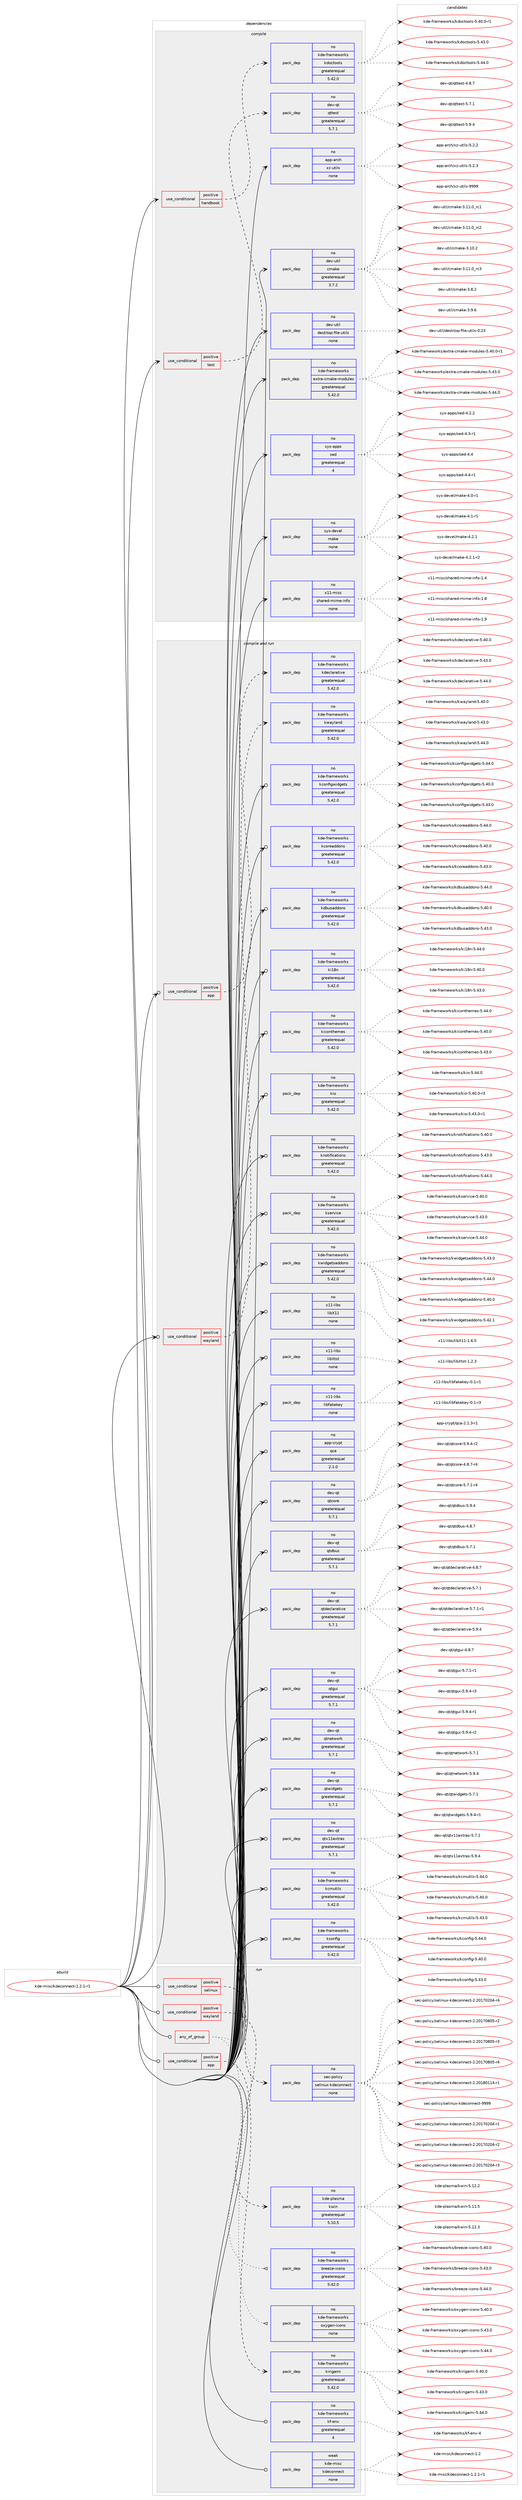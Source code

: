 digraph prolog {

# *************
# Graph options
# *************

newrank=true;
concentrate=true;
compound=true;
graph [rankdir=LR,fontname=Helvetica,fontsize=10,ranksep=1.5];#, ranksep=2.5, nodesep=0.2];
edge  [arrowhead=vee];
node  [fontname=Helvetica,fontsize=10];

# **********
# The ebuild
# **********

subgraph cluster_leftcol {
color=gray;
rank=same;
label=<<i>ebuild</i>>;
id [label="kde-misc/kdeconnect-1.2.1-r1", color=red, width=4, href="../kde-misc/kdeconnect-1.2.1-r1.svg"];
}

# ****************
# The dependencies
# ****************

subgraph cluster_midcol {
color=gray;
label=<<i>dependencies</i>>;
subgraph cluster_compile {
fillcolor="#eeeeee";
style=filled;
label=<<i>compile</i>>;
subgraph cond266 {
dependency615 [label=<<TABLE BORDER="0" CELLBORDER="1" CELLSPACING="0" CELLPADDING="4"><TR><TD ROWSPAN="3" CELLPADDING="10">use_conditional</TD></TR><TR><TD>positive</TD></TR><TR><TD>handbook</TD></TR></TABLE>>, shape=none, color=red];
subgraph pack346 {
dependency616 [label=<<TABLE BORDER="0" CELLBORDER="1" CELLSPACING="0" CELLPADDING="4" WIDTH="220"><TR><TD ROWSPAN="6" CELLPADDING="30">pack_dep</TD></TR><TR><TD WIDTH="110">no</TD></TR><TR><TD>kde-frameworks</TD></TR><TR><TD>kdoctools</TD></TR><TR><TD>greaterequal</TD></TR><TR><TD>5.42.0</TD></TR></TABLE>>, shape=none, color=blue];
}
dependency615:e -> dependency616:w [weight=20,style="dashed",arrowhead="vee"];
}
id:e -> dependency615:w [weight=20,style="solid",arrowhead="vee"];
subgraph cond267 {
dependency617 [label=<<TABLE BORDER="0" CELLBORDER="1" CELLSPACING="0" CELLPADDING="4"><TR><TD ROWSPAN="3" CELLPADDING="10">use_conditional</TD></TR><TR><TD>positive</TD></TR><TR><TD>test</TD></TR></TABLE>>, shape=none, color=red];
subgraph pack347 {
dependency618 [label=<<TABLE BORDER="0" CELLBORDER="1" CELLSPACING="0" CELLPADDING="4" WIDTH="220"><TR><TD ROWSPAN="6" CELLPADDING="30">pack_dep</TD></TR><TR><TD WIDTH="110">no</TD></TR><TR><TD>dev-qt</TD></TR><TR><TD>qttest</TD></TR><TR><TD>greaterequal</TD></TR><TR><TD>5.7.1</TD></TR></TABLE>>, shape=none, color=blue];
}
dependency617:e -> dependency618:w [weight=20,style="dashed",arrowhead="vee"];
}
id:e -> dependency617:w [weight=20,style="solid",arrowhead="vee"];
subgraph pack348 {
dependency619 [label=<<TABLE BORDER="0" CELLBORDER="1" CELLSPACING="0" CELLPADDING="4" WIDTH="220"><TR><TD ROWSPAN="6" CELLPADDING="30">pack_dep</TD></TR><TR><TD WIDTH="110">no</TD></TR><TR><TD>app-arch</TD></TR><TR><TD>xz-utils</TD></TR><TR><TD>none</TD></TR><TR><TD></TD></TR></TABLE>>, shape=none, color=blue];
}
id:e -> dependency619:w [weight=20,style="solid",arrowhead="vee"];
subgraph pack349 {
dependency620 [label=<<TABLE BORDER="0" CELLBORDER="1" CELLSPACING="0" CELLPADDING="4" WIDTH="220"><TR><TD ROWSPAN="6" CELLPADDING="30">pack_dep</TD></TR><TR><TD WIDTH="110">no</TD></TR><TR><TD>dev-util</TD></TR><TR><TD>cmake</TD></TR><TR><TD>greaterequal</TD></TR><TR><TD>3.7.2</TD></TR></TABLE>>, shape=none, color=blue];
}
id:e -> dependency620:w [weight=20,style="solid",arrowhead="vee"];
subgraph pack350 {
dependency621 [label=<<TABLE BORDER="0" CELLBORDER="1" CELLSPACING="0" CELLPADDING="4" WIDTH="220"><TR><TD ROWSPAN="6" CELLPADDING="30">pack_dep</TD></TR><TR><TD WIDTH="110">no</TD></TR><TR><TD>dev-util</TD></TR><TR><TD>desktop-file-utils</TD></TR><TR><TD>none</TD></TR><TR><TD></TD></TR></TABLE>>, shape=none, color=blue];
}
id:e -> dependency621:w [weight=20,style="solid",arrowhead="vee"];
subgraph pack351 {
dependency622 [label=<<TABLE BORDER="0" CELLBORDER="1" CELLSPACING="0" CELLPADDING="4" WIDTH="220"><TR><TD ROWSPAN="6" CELLPADDING="30">pack_dep</TD></TR><TR><TD WIDTH="110">no</TD></TR><TR><TD>kde-frameworks</TD></TR><TR><TD>extra-cmake-modules</TD></TR><TR><TD>greaterequal</TD></TR><TR><TD>5.42.0</TD></TR></TABLE>>, shape=none, color=blue];
}
id:e -> dependency622:w [weight=20,style="solid",arrowhead="vee"];
subgraph pack352 {
dependency623 [label=<<TABLE BORDER="0" CELLBORDER="1" CELLSPACING="0" CELLPADDING="4" WIDTH="220"><TR><TD ROWSPAN="6" CELLPADDING="30">pack_dep</TD></TR><TR><TD WIDTH="110">no</TD></TR><TR><TD>sys-apps</TD></TR><TR><TD>sed</TD></TR><TR><TD>greaterequal</TD></TR><TR><TD>4</TD></TR></TABLE>>, shape=none, color=blue];
}
id:e -> dependency623:w [weight=20,style="solid",arrowhead="vee"];
subgraph pack353 {
dependency624 [label=<<TABLE BORDER="0" CELLBORDER="1" CELLSPACING="0" CELLPADDING="4" WIDTH="220"><TR><TD ROWSPAN="6" CELLPADDING="30">pack_dep</TD></TR><TR><TD WIDTH="110">no</TD></TR><TR><TD>sys-devel</TD></TR><TR><TD>make</TD></TR><TR><TD>none</TD></TR><TR><TD></TD></TR></TABLE>>, shape=none, color=blue];
}
id:e -> dependency624:w [weight=20,style="solid",arrowhead="vee"];
subgraph pack354 {
dependency625 [label=<<TABLE BORDER="0" CELLBORDER="1" CELLSPACING="0" CELLPADDING="4" WIDTH="220"><TR><TD ROWSPAN="6" CELLPADDING="30">pack_dep</TD></TR><TR><TD WIDTH="110">no</TD></TR><TR><TD>x11-misc</TD></TR><TR><TD>shared-mime-info</TD></TR><TR><TD>none</TD></TR><TR><TD></TD></TR></TABLE>>, shape=none, color=blue];
}
id:e -> dependency625:w [weight=20,style="solid",arrowhead="vee"];
}
subgraph cluster_compileandrun {
fillcolor="#eeeeee";
style=filled;
label=<<i>compile and run</i>>;
subgraph cond268 {
dependency626 [label=<<TABLE BORDER="0" CELLBORDER="1" CELLSPACING="0" CELLPADDING="4"><TR><TD ROWSPAN="3" CELLPADDING="10">use_conditional</TD></TR><TR><TD>positive</TD></TR><TR><TD>app</TD></TR></TABLE>>, shape=none, color=red];
subgraph pack355 {
dependency627 [label=<<TABLE BORDER="0" CELLBORDER="1" CELLSPACING="0" CELLPADDING="4" WIDTH="220"><TR><TD ROWSPAN="6" CELLPADDING="30">pack_dep</TD></TR><TR><TD WIDTH="110">no</TD></TR><TR><TD>kde-frameworks</TD></TR><TR><TD>kdeclarative</TD></TR><TR><TD>greaterequal</TD></TR><TR><TD>5.42.0</TD></TR></TABLE>>, shape=none, color=blue];
}
dependency626:e -> dependency627:w [weight=20,style="dashed",arrowhead="vee"];
}
id:e -> dependency626:w [weight=20,style="solid",arrowhead="odotvee"];
subgraph cond269 {
dependency628 [label=<<TABLE BORDER="0" CELLBORDER="1" CELLSPACING="0" CELLPADDING="4"><TR><TD ROWSPAN="3" CELLPADDING="10">use_conditional</TD></TR><TR><TD>positive</TD></TR><TR><TD>wayland</TD></TR></TABLE>>, shape=none, color=red];
subgraph pack356 {
dependency629 [label=<<TABLE BORDER="0" CELLBORDER="1" CELLSPACING="0" CELLPADDING="4" WIDTH="220"><TR><TD ROWSPAN="6" CELLPADDING="30">pack_dep</TD></TR><TR><TD WIDTH="110">no</TD></TR><TR><TD>kde-frameworks</TD></TR><TR><TD>kwayland</TD></TR><TR><TD>greaterequal</TD></TR><TR><TD>5.42.0</TD></TR></TABLE>>, shape=none, color=blue];
}
dependency628:e -> dependency629:w [weight=20,style="dashed",arrowhead="vee"];
}
id:e -> dependency628:w [weight=20,style="solid",arrowhead="odotvee"];
subgraph pack357 {
dependency630 [label=<<TABLE BORDER="0" CELLBORDER="1" CELLSPACING="0" CELLPADDING="4" WIDTH="220"><TR><TD ROWSPAN="6" CELLPADDING="30">pack_dep</TD></TR><TR><TD WIDTH="110">no</TD></TR><TR><TD>app-crypt</TD></TR><TR><TD>qca</TD></TR><TR><TD>greaterequal</TD></TR><TR><TD>2.1.0</TD></TR></TABLE>>, shape=none, color=blue];
}
id:e -> dependency630:w [weight=20,style="solid",arrowhead="odotvee"];
subgraph pack358 {
dependency631 [label=<<TABLE BORDER="0" CELLBORDER="1" CELLSPACING="0" CELLPADDING="4" WIDTH="220"><TR><TD ROWSPAN="6" CELLPADDING="30">pack_dep</TD></TR><TR><TD WIDTH="110">no</TD></TR><TR><TD>dev-qt</TD></TR><TR><TD>qtcore</TD></TR><TR><TD>greaterequal</TD></TR><TR><TD>5.7.1</TD></TR></TABLE>>, shape=none, color=blue];
}
id:e -> dependency631:w [weight=20,style="solid",arrowhead="odotvee"];
subgraph pack359 {
dependency632 [label=<<TABLE BORDER="0" CELLBORDER="1" CELLSPACING="0" CELLPADDING="4" WIDTH="220"><TR><TD ROWSPAN="6" CELLPADDING="30">pack_dep</TD></TR><TR><TD WIDTH="110">no</TD></TR><TR><TD>dev-qt</TD></TR><TR><TD>qtdbus</TD></TR><TR><TD>greaterequal</TD></TR><TR><TD>5.7.1</TD></TR></TABLE>>, shape=none, color=blue];
}
id:e -> dependency632:w [weight=20,style="solid",arrowhead="odotvee"];
subgraph pack360 {
dependency633 [label=<<TABLE BORDER="0" CELLBORDER="1" CELLSPACING="0" CELLPADDING="4" WIDTH="220"><TR><TD ROWSPAN="6" CELLPADDING="30">pack_dep</TD></TR><TR><TD WIDTH="110">no</TD></TR><TR><TD>dev-qt</TD></TR><TR><TD>qtdeclarative</TD></TR><TR><TD>greaterequal</TD></TR><TR><TD>5.7.1</TD></TR></TABLE>>, shape=none, color=blue];
}
id:e -> dependency633:w [weight=20,style="solid",arrowhead="odotvee"];
subgraph pack361 {
dependency634 [label=<<TABLE BORDER="0" CELLBORDER="1" CELLSPACING="0" CELLPADDING="4" WIDTH="220"><TR><TD ROWSPAN="6" CELLPADDING="30">pack_dep</TD></TR><TR><TD WIDTH="110">no</TD></TR><TR><TD>dev-qt</TD></TR><TR><TD>qtgui</TD></TR><TR><TD>greaterequal</TD></TR><TR><TD>5.7.1</TD></TR></TABLE>>, shape=none, color=blue];
}
id:e -> dependency634:w [weight=20,style="solid",arrowhead="odotvee"];
subgraph pack362 {
dependency635 [label=<<TABLE BORDER="0" CELLBORDER="1" CELLSPACING="0" CELLPADDING="4" WIDTH="220"><TR><TD ROWSPAN="6" CELLPADDING="30">pack_dep</TD></TR><TR><TD WIDTH="110">no</TD></TR><TR><TD>dev-qt</TD></TR><TR><TD>qtnetwork</TD></TR><TR><TD>greaterequal</TD></TR><TR><TD>5.7.1</TD></TR></TABLE>>, shape=none, color=blue];
}
id:e -> dependency635:w [weight=20,style="solid",arrowhead="odotvee"];
subgraph pack363 {
dependency636 [label=<<TABLE BORDER="0" CELLBORDER="1" CELLSPACING="0" CELLPADDING="4" WIDTH="220"><TR><TD ROWSPAN="6" CELLPADDING="30">pack_dep</TD></TR><TR><TD WIDTH="110">no</TD></TR><TR><TD>dev-qt</TD></TR><TR><TD>qtwidgets</TD></TR><TR><TD>greaterequal</TD></TR><TR><TD>5.7.1</TD></TR></TABLE>>, shape=none, color=blue];
}
id:e -> dependency636:w [weight=20,style="solid",arrowhead="odotvee"];
subgraph pack364 {
dependency637 [label=<<TABLE BORDER="0" CELLBORDER="1" CELLSPACING="0" CELLPADDING="4" WIDTH="220"><TR><TD ROWSPAN="6" CELLPADDING="30">pack_dep</TD></TR><TR><TD WIDTH="110">no</TD></TR><TR><TD>dev-qt</TD></TR><TR><TD>qtx11extras</TD></TR><TR><TD>greaterequal</TD></TR><TR><TD>5.7.1</TD></TR></TABLE>>, shape=none, color=blue];
}
id:e -> dependency637:w [weight=20,style="solid",arrowhead="odotvee"];
subgraph pack365 {
dependency638 [label=<<TABLE BORDER="0" CELLBORDER="1" CELLSPACING="0" CELLPADDING="4" WIDTH="220"><TR><TD ROWSPAN="6" CELLPADDING="30">pack_dep</TD></TR><TR><TD WIDTH="110">no</TD></TR><TR><TD>kde-frameworks</TD></TR><TR><TD>kcmutils</TD></TR><TR><TD>greaterequal</TD></TR><TR><TD>5.42.0</TD></TR></TABLE>>, shape=none, color=blue];
}
id:e -> dependency638:w [weight=20,style="solid",arrowhead="odotvee"];
subgraph pack366 {
dependency639 [label=<<TABLE BORDER="0" CELLBORDER="1" CELLSPACING="0" CELLPADDING="4" WIDTH="220"><TR><TD ROWSPAN="6" CELLPADDING="30">pack_dep</TD></TR><TR><TD WIDTH="110">no</TD></TR><TR><TD>kde-frameworks</TD></TR><TR><TD>kconfig</TD></TR><TR><TD>greaterequal</TD></TR><TR><TD>5.42.0</TD></TR></TABLE>>, shape=none, color=blue];
}
id:e -> dependency639:w [weight=20,style="solid",arrowhead="odotvee"];
subgraph pack367 {
dependency640 [label=<<TABLE BORDER="0" CELLBORDER="1" CELLSPACING="0" CELLPADDING="4" WIDTH="220"><TR><TD ROWSPAN="6" CELLPADDING="30">pack_dep</TD></TR><TR><TD WIDTH="110">no</TD></TR><TR><TD>kde-frameworks</TD></TR><TR><TD>kconfigwidgets</TD></TR><TR><TD>greaterequal</TD></TR><TR><TD>5.42.0</TD></TR></TABLE>>, shape=none, color=blue];
}
id:e -> dependency640:w [weight=20,style="solid",arrowhead="odotvee"];
subgraph pack368 {
dependency641 [label=<<TABLE BORDER="0" CELLBORDER="1" CELLSPACING="0" CELLPADDING="4" WIDTH="220"><TR><TD ROWSPAN="6" CELLPADDING="30">pack_dep</TD></TR><TR><TD WIDTH="110">no</TD></TR><TR><TD>kde-frameworks</TD></TR><TR><TD>kcoreaddons</TD></TR><TR><TD>greaterequal</TD></TR><TR><TD>5.42.0</TD></TR></TABLE>>, shape=none, color=blue];
}
id:e -> dependency641:w [weight=20,style="solid",arrowhead="odotvee"];
subgraph pack369 {
dependency642 [label=<<TABLE BORDER="0" CELLBORDER="1" CELLSPACING="0" CELLPADDING="4" WIDTH="220"><TR><TD ROWSPAN="6" CELLPADDING="30">pack_dep</TD></TR><TR><TD WIDTH="110">no</TD></TR><TR><TD>kde-frameworks</TD></TR><TR><TD>kdbusaddons</TD></TR><TR><TD>greaterequal</TD></TR><TR><TD>5.42.0</TD></TR></TABLE>>, shape=none, color=blue];
}
id:e -> dependency642:w [weight=20,style="solid",arrowhead="odotvee"];
subgraph pack370 {
dependency643 [label=<<TABLE BORDER="0" CELLBORDER="1" CELLSPACING="0" CELLPADDING="4" WIDTH="220"><TR><TD ROWSPAN="6" CELLPADDING="30">pack_dep</TD></TR><TR><TD WIDTH="110">no</TD></TR><TR><TD>kde-frameworks</TD></TR><TR><TD>ki18n</TD></TR><TR><TD>greaterequal</TD></TR><TR><TD>5.42.0</TD></TR></TABLE>>, shape=none, color=blue];
}
id:e -> dependency643:w [weight=20,style="solid",arrowhead="odotvee"];
subgraph pack371 {
dependency644 [label=<<TABLE BORDER="0" CELLBORDER="1" CELLSPACING="0" CELLPADDING="4" WIDTH="220"><TR><TD ROWSPAN="6" CELLPADDING="30">pack_dep</TD></TR><TR><TD WIDTH="110">no</TD></TR><TR><TD>kde-frameworks</TD></TR><TR><TD>kiconthemes</TD></TR><TR><TD>greaterequal</TD></TR><TR><TD>5.42.0</TD></TR></TABLE>>, shape=none, color=blue];
}
id:e -> dependency644:w [weight=20,style="solid",arrowhead="odotvee"];
subgraph pack372 {
dependency645 [label=<<TABLE BORDER="0" CELLBORDER="1" CELLSPACING="0" CELLPADDING="4" WIDTH="220"><TR><TD ROWSPAN="6" CELLPADDING="30">pack_dep</TD></TR><TR><TD WIDTH="110">no</TD></TR><TR><TD>kde-frameworks</TD></TR><TR><TD>kio</TD></TR><TR><TD>greaterequal</TD></TR><TR><TD>5.42.0</TD></TR></TABLE>>, shape=none, color=blue];
}
id:e -> dependency645:w [weight=20,style="solid",arrowhead="odotvee"];
subgraph pack373 {
dependency646 [label=<<TABLE BORDER="0" CELLBORDER="1" CELLSPACING="0" CELLPADDING="4" WIDTH="220"><TR><TD ROWSPAN="6" CELLPADDING="30">pack_dep</TD></TR><TR><TD WIDTH="110">no</TD></TR><TR><TD>kde-frameworks</TD></TR><TR><TD>knotifications</TD></TR><TR><TD>greaterequal</TD></TR><TR><TD>5.42.0</TD></TR></TABLE>>, shape=none, color=blue];
}
id:e -> dependency646:w [weight=20,style="solid",arrowhead="odotvee"];
subgraph pack374 {
dependency647 [label=<<TABLE BORDER="0" CELLBORDER="1" CELLSPACING="0" CELLPADDING="4" WIDTH="220"><TR><TD ROWSPAN="6" CELLPADDING="30">pack_dep</TD></TR><TR><TD WIDTH="110">no</TD></TR><TR><TD>kde-frameworks</TD></TR><TR><TD>kservice</TD></TR><TR><TD>greaterequal</TD></TR><TR><TD>5.42.0</TD></TR></TABLE>>, shape=none, color=blue];
}
id:e -> dependency647:w [weight=20,style="solid",arrowhead="odotvee"];
subgraph pack375 {
dependency648 [label=<<TABLE BORDER="0" CELLBORDER="1" CELLSPACING="0" CELLPADDING="4" WIDTH="220"><TR><TD ROWSPAN="6" CELLPADDING="30">pack_dep</TD></TR><TR><TD WIDTH="110">no</TD></TR><TR><TD>kde-frameworks</TD></TR><TR><TD>kwidgetsaddons</TD></TR><TR><TD>greaterequal</TD></TR><TR><TD>5.42.0</TD></TR></TABLE>>, shape=none, color=blue];
}
id:e -> dependency648:w [weight=20,style="solid",arrowhead="odotvee"];
subgraph pack376 {
dependency649 [label=<<TABLE BORDER="0" CELLBORDER="1" CELLSPACING="0" CELLPADDING="4" WIDTH="220"><TR><TD ROWSPAN="6" CELLPADDING="30">pack_dep</TD></TR><TR><TD WIDTH="110">no</TD></TR><TR><TD>x11-libs</TD></TR><TR><TD>libX11</TD></TR><TR><TD>none</TD></TR><TR><TD></TD></TR></TABLE>>, shape=none, color=blue];
}
id:e -> dependency649:w [weight=20,style="solid",arrowhead="odotvee"];
subgraph pack377 {
dependency650 [label=<<TABLE BORDER="0" CELLBORDER="1" CELLSPACING="0" CELLPADDING="4" WIDTH="220"><TR><TD ROWSPAN="6" CELLPADDING="30">pack_dep</TD></TR><TR><TD WIDTH="110">no</TD></TR><TR><TD>x11-libs</TD></TR><TR><TD>libXtst</TD></TR><TR><TD>none</TD></TR><TR><TD></TD></TR></TABLE>>, shape=none, color=blue];
}
id:e -> dependency650:w [weight=20,style="solid",arrowhead="odotvee"];
subgraph pack378 {
dependency651 [label=<<TABLE BORDER="0" CELLBORDER="1" CELLSPACING="0" CELLPADDING="4" WIDTH="220"><TR><TD ROWSPAN="6" CELLPADDING="30">pack_dep</TD></TR><TR><TD WIDTH="110">no</TD></TR><TR><TD>x11-libs</TD></TR><TR><TD>libfakekey</TD></TR><TR><TD>none</TD></TR><TR><TD></TD></TR></TABLE>>, shape=none, color=blue];
}
id:e -> dependency651:w [weight=20,style="solid",arrowhead="odotvee"];
}
subgraph cluster_run {
fillcolor="#eeeeee";
style=filled;
label=<<i>run</i>>;
subgraph any5 {
dependency652 [label=<<TABLE BORDER="0" CELLBORDER="1" CELLSPACING="0" CELLPADDING="4"><TR><TD CELLPADDING="10">any_of_group</TD></TR></TABLE>>, shape=none, color=red];subgraph pack379 {
dependency653 [label=<<TABLE BORDER="0" CELLBORDER="1" CELLSPACING="0" CELLPADDING="4" WIDTH="220"><TR><TD ROWSPAN="6" CELLPADDING="30">pack_dep</TD></TR><TR><TD WIDTH="110">no</TD></TR><TR><TD>kde-frameworks</TD></TR><TR><TD>breeze-icons</TD></TR><TR><TD>greaterequal</TD></TR><TR><TD>5.42.0</TD></TR></TABLE>>, shape=none, color=blue];
}
dependency652:e -> dependency653:w [weight=20,style="dotted",arrowhead="oinv"];
subgraph pack380 {
dependency654 [label=<<TABLE BORDER="0" CELLBORDER="1" CELLSPACING="0" CELLPADDING="4" WIDTH="220"><TR><TD ROWSPAN="6" CELLPADDING="30">pack_dep</TD></TR><TR><TD WIDTH="110">no</TD></TR><TR><TD>kde-frameworks</TD></TR><TR><TD>oxygen-icons</TD></TR><TR><TD>none</TD></TR><TR><TD></TD></TR></TABLE>>, shape=none, color=blue];
}
dependency652:e -> dependency654:w [weight=20,style="dotted",arrowhead="oinv"];
}
id:e -> dependency652:w [weight=20,style="solid",arrowhead="odot"];
subgraph cond270 {
dependency655 [label=<<TABLE BORDER="0" CELLBORDER="1" CELLSPACING="0" CELLPADDING="4"><TR><TD ROWSPAN="3" CELLPADDING="10">use_conditional</TD></TR><TR><TD>positive</TD></TR><TR><TD>app</TD></TR></TABLE>>, shape=none, color=red];
subgraph pack381 {
dependency656 [label=<<TABLE BORDER="0" CELLBORDER="1" CELLSPACING="0" CELLPADDING="4" WIDTH="220"><TR><TD ROWSPAN="6" CELLPADDING="30">pack_dep</TD></TR><TR><TD WIDTH="110">no</TD></TR><TR><TD>kde-frameworks</TD></TR><TR><TD>kirigami</TD></TR><TR><TD>greaterequal</TD></TR><TR><TD>5.42.0</TD></TR></TABLE>>, shape=none, color=blue];
}
dependency655:e -> dependency656:w [weight=20,style="dashed",arrowhead="vee"];
}
id:e -> dependency655:w [weight=20,style="solid",arrowhead="odot"];
subgraph cond271 {
dependency657 [label=<<TABLE BORDER="0" CELLBORDER="1" CELLSPACING="0" CELLPADDING="4"><TR><TD ROWSPAN="3" CELLPADDING="10">use_conditional</TD></TR><TR><TD>positive</TD></TR><TR><TD>selinux</TD></TR></TABLE>>, shape=none, color=red];
subgraph pack382 {
dependency658 [label=<<TABLE BORDER="0" CELLBORDER="1" CELLSPACING="0" CELLPADDING="4" WIDTH="220"><TR><TD ROWSPAN="6" CELLPADDING="30">pack_dep</TD></TR><TR><TD WIDTH="110">no</TD></TR><TR><TD>sec-policy</TD></TR><TR><TD>selinux-kdeconnect</TD></TR><TR><TD>none</TD></TR><TR><TD></TD></TR></TABLE>>, shape=none, color=blue];
}
dependency657:e -> dependency658:w [weight=20,style="dashed",arrowhead="vee"];
}
id:e -> dependency657:w [weight=20,style="solid",arrowhead="odot"];
subgraph cond272 {
dependency659 [label=<<TABLE BORDER="0" CELLBORDER="1" CELLSPACING="0" CELLPADDING="4"><TR><TD ROWSPAN="3" CELLPADDING="10">use_conditional</TD></TR><TR><TD>positive</TD></TR><TR><TD>wayland</TD></TR></TABLE>>, shape=none, color=red];
subgraph pack383 {
dependency660 [label=<<TABLE BORDER="0" CELLBORDER="1" CELLSPACING="0" CELLPADDING="4" WIDTH="220"><TR><TD ROWSPAN="6" CELLPADDING="30">pack_dep</TD></TR><TR><TD WIDTH="110">no</TD></TR><TR><TD>kde-plasma</TD></TR><TR><TD>kwin</TD></TR><TR><TD>greaterequal</TD></TR><TR><TD>5.10.5</TD></TR></TABLE>>, shape=none, color=blue];
}
dependency659:e -> dependency660:w [weight=20,style="dashed",arrowhead="vee"];
}
id:e -> dependency659:w [weight=20,style="solid",arrowhead="odot"];
subgraph pack384 {
dependency661 [label=<<TABLE BORDER="0" CELLBORDER="1" CELLSPACING="0" CELLPADDING="4" WIDTH="220"><TR><TD ROWSPAN="6" CELLPADDING="30">pack_dep</TD></TR><TR><TD WIDTH="110">no</TD></TR><TR><TD>kde-frameworks</TD></TR><TR><TD>kf-env</TD></TR><TR><TD>greaterequal</TD></TR><TR><TD>4</TD></TR></TABLE>>, shape=none, color=blue];
}
id:e -> dependency661:w [weight=20,style="solid",arrowhead="odot"];
subgraph pack385 {
dependency662 [label=<<TABLE BORDER="0" CELLBORDER="1" CELLSPACING="0" CELLPADDING="4" WIDTH="220"><TR><TD ROWSPAN="6" CELLPADDING="30">pack_dep</TD></TR><TR><TD WIDTH="110">weak</TD></TR><TR><TD>kde-misc</TD></TR><TR><TD>kdeconnect</TD></TR><TR><TD>none</TD></TR><TR><TD></TD></TR></TABLE>>, shape=none, color=blue];
}
id:e -> dependency662:w [weight=20,style="solid",arrowhead="odot"];
}
}

# **************
# The candidates
# **************

subgraph cluster_choices {
rank=same;
color=gray;
label=<<i>candidates</i>>;

subgraph choice346 {
color=black;
nodesep=1;
choice10710010145102114971091011191111141071154710710011199116111111108115455346524846484511449 [label="kde-frameworks/kdoctools-5.40.0-r1", color=red, width=4,href="../kde-frameworks/kdoctools-5.40.0-r1.svg"];
choice1071001014510211497109101119111114107115471071001119911611111110811545534652514648 [label="kde-frameworks/kdoctools-5.43.0", color=red, width=4,href="../kde-frameworks/kdoctools-5.43.0.svg"];
choice1071001014510211497109101119111114107115471071001119911611111110811545534652524648 [label="kde-frameworks/kdoctools-5.44.0", color=red, width=4,href="../kde-frameworks/kdoctools-5.44.0.svg"];
dependency616:e -> choice10710010145102114971091011191111141071154710710011199116111111108115455346524846484511449:w [style=dotted,weight="100"];
dependency616:e -> choice1071001014510211497109101119111114107115471071001119911611111110811545534652514648:w [style=dotted,weight="100"];
dependency616:e -> choice1071001014510211497109101119111114107115471071001119911611111110811545534652524648:w [style=dotted,weight="100"];
}
subgraph choice347 {
color=black;
nodesep=1;
choice1001011184511311647113116116101115116455246564655 [label="dev-qt/qttest-4.8.7", color=red, width=4,href="../dev-qt/qttest-4.8.7.svg"];
choice1001011184511311647113116116101115116455346554649 [label="dev-qt/qttest-5.7.1", color=red, width=4,href="../dev-qt/qttest-5.7.1.svg"];
choice1001011184511311647113116116101115116455346574652 [label="dev-qt/qttest-5.9.4", color=red, width=4,href="../dev-qt/qttest-5.9.4.svg"];
dependency618:e -> choice1001011184511311647113116116101115116455246564655:w [style=dotted,weight="100"];
dependency618:e -> choice1001011184511311647113116116101115116455346554649:w [style=dotted,weight="100"];
dependency618:e -> choice1001011184511311647113116116101115116455346574652:w [style=dotted,weight="100"];
}
subgraph choice348 {
color=black;
nodesep=1;
choice971121124597114991044712012245117116105108115455346504650 [label="app-arch/xz-utils-5.2.2", color=red, width=4,href="../app-arch/xz-utils-5.2.2.svg"];
choice971121124597114991044712012245117116105108115455346504651 [label="app-arch/xz-utils-5.2.3", color=red, width=4,href="../app-arch/xz-utils-5.2.3.svg"];
choice9711211245971149910447120122451171161051081154557575757 [label="app-arch/xz-utils-9999", color=red, width=4,href="../app-arch/xz-utils-9999.svg"];
dependency619:e -> choice971121124597114991044712012245117116105108115455346504650:w [style=dotted,weight="100"];
dependency619:e -> choice971121124597114991044712012245117116105108115455346504651:w [style=dotted,weight="100"];
dependency619:e -> choice9711211245971149910447120122451171161051081154557575757:w [style=dotted,weight="100"];
}
subgraph choice349 {
color=black;
nodesep=1;
choice1001011184511711610510847991099710710145514649494648951149949 [label="dev-util/cmake-3.11.0_rc1", color=red, width=4,href="../dev-util/cmake-3.11.0_rc1.svg"];
choice1001011184511711610510847991099710710145514649494648951149950 [label="dev-util/cmake-3.11.0_rc2", color=red, width=4,href="../dev-util/cmake-3.11.0_rc2.svg"];
choice1001011184511711610510847991099710710145514649484650 [label="dev-util/cmake-3.10.2", color=red, width=4,href="../dev-util/cmake-3.10.2.svg"];
choice1001011184511711610510847991099710710145514649494648951149951 [label="dev-util/cmake-3.11.0_rc3", color=red, width=4,href="../dev-util/cmake-3.11.0_rc3.svg"];
choice10010111845117116105108479910997107101455146564650 [label="dev-util/cmake-3.8.2", color=red, width=4,href="../dev-util/cmake-3.8.2.svg"];
choice10010111845117116105108479910997107101455146574654 [label="dev-util/cmake-3.9.6", color=red, width=4,href="../dev-util/cmake-3.9.6.svg"];
dependency620:e -> choice1001011184511711610510847991099710710145514649494648951149949:w [style=dotted,weight="100"];
dependency620:e -> choice1001011184511711610510847991099710710145514649494648951149950:w [style=dotted,weight="100"];
dependency620:e -> choice1001011184511711610510847991099710710145514649484650:w [style=dotted,weight="100"];
dependency620:e -> choice1001011184511711610510847991099710710145514649494648951149951:w [style=dotted,weight="100"];
dependency620:e -> choice10010111845117116105108479910997107101455146564650:w [style=dotted,weight="100"];
dependency620:e -> choice10010111845117116105108479910997107101455146574654:w [style=dotted,weight="100"];
}
subgraph choice350 {
color=black;
nodesep=1;
choice100101118451171161051084710010111510711611111245102105108101451171161051081154548465051 [label="dev-util/desktop-file-utils-0.23", color=red, width=4,href="../dev-util/desktop-file-utils-0.23.svg"];
dependency621:e -> choice100101118451171161051084710010111510711611111245102105108101451171161051081154548465051:w [style=dotted,weight="100"];
}
subgraph choice351 {
color=black;
nodesep=1;
choice1071001014510211497109101119111114107115471011201161149745991099710710145109111100117108101115455346524846484511449 [label="kde-frameworks/extra-cmake-modules-5.40.0-r1", color=red, width=4,href="../kde-frameworks/extra-cmake-modules-5.40.0-r1.svg"];
choice107100101451021149710910111911111410711547101120116114974599109971071014510911110011710810111545534652514648 [label="kde-frameworks/extra-cmake-modules-5.43.0", color=red, width=4,href="../kde-frameworks/extra-cmake-modules-5.43.0.svg"];
choice107100101451021149710910111911111410711547101120116114974599109971071014510911110011710810111545534652524648 [label="kde-frameworks/extra-cmake-modules-5.44.0", color=red, width=4,href="../kde-frameworks/extra-cmake-modules-5.44.0.svg"];
dependency622:e -> choice1071001014510211497109101119111114107115471011201161149745991099710710145109111100117108101115455346524846484511449:w [style=dotted,weight="100"];
dependency622:e -> choice107100101451021149710910111911111410711547101120116114974599109971071014510911110011710810111545534652514648:w [style=dotted,weight="100"];
dependency622:e -> choice107100101451021149710910111911111410711547101120116114974599109971071014510911110011710810111545534652524648:w [style=dotted,weight="100"];
}
subgraph choice352 {
color=black;
nodesep=1;
choice115121115459711211211547115101100455246504650 [label="sys-apps/sed-4.2.2", color=red, width=4,href="../sys-apps/sed-4.2.2.svg"];
choice115121115459711211211547115101100455246514511449 [label="sys-apps/sed-4.3-r1", color=red, width=4,href="../sys-apps/sed-4.3-r1.svg"];
choice11512111545971121121154711510110045524652 [label="sys-apps/sed-4.4", color=red, width=4,href="../sys-apps/sed-4.4.svg"];
choice115121115459711211211547115101100455246524511449 [label="sys-apps/sed-4.4-r1", color=red, width=4,href="../sys-apps/sed-4.4-r1.svg"];
dependency623:e -> choice115121115459711211211547115101100455246504650:w [style=dotted,weight="100"];
dependency623:e -> choice115121115459711211211547115101100455246514511449:w [style=dotted,weight="100"];
dependency623:e -> choice11512111545971121121154711510110045524652:w [style=dotted,weight="100"];
dependency623:e -> choice115121115459711211211547115101100455246524511449:w [style=dotted,weight="100"];
}
subgraph choice353 {
color=black;
nodesep=1;
choice115121115451001011181011084710997107101455246484511449 [label="sys-devel/make-4.0-r1", color=red, width=4,href="../sys-devel/make-4.0-r1.svg"];
choice115121115451001011181011084710997107101455246494511449 [label="sys-devel/make-4.1-r1", color=red, width=4,href="../sys-devel/make-4.1-r1.svg"];
choice115121115451001011181011084710997107101455246504649 [label="sys-devel/make-4.2.1", color=red, width=4,href="../sys-devel/make-4.2.1.svg"];
choice1151211154510010111810110847109971071014552465046494511450 [label="sys-devel/make-4.2.1-r2", color=red, width=4,href="../sys-devel/make-4.2.1-r2.svg"];
dependency624:e -> choice115121115451001011181011084710997107101455246484511449:w [style=dotted,weight="100"];
dependency624:e -> choice115121115451001011181011084710997107101455246494511449:w [style=dotted,weight="100"];
dependency624:e -> choice115121115451001011181011084710997107101455246504649:w [style=dotted,weight="100"];
dependency624:e -> choice1151211154510010111810110847109971071014552465046494511450:w [style=dotted,weight="100"];
}
subgraph choice354 {
color=black;
nodesep=1;
choice120494945109105115994711510497114101100451091051091014510511010211145494652 [label="x11-misc/shared-mime-info-1.4", color=red, width=4,href="../x11-misc/shared-mime-info-1.4.svg"];
choice120494945109105115994711510497114101100451091051091014510511010211145494656 [label="x11-misc/shared-mime-info-1.8", color=red, width=4,href="../x11-misc/shared-mime-info-1.8.svg"];
choice120494945109105115994711510497114101100451091051091014510511010211145494657 [label="x11-misc/shared-mime-info-1.9", color=red, width=4,href="../x11-misc/shared-mime-info-1.9.svg"];
dependency625:e -> choice120494945109105115994711510497114101100451091051091014510511010211145494652:w [style=dotted,weight="100"];
dependency625:e -> choice120494945109105115994711510497114101100451091051091014510511010211145494656:w [style=dotted,weight="100"];
dependency625:e -> choice120494945109105115994711510497114101100451091051091014510511010211145494657:w [style=dotted,weight="100"];
}
subgraph choice355 {
color=black;
nodesep=1;
choice10710010145102114971091011191111141071154710710010199108971149711610511810145534652484648 [label="kde-frameworks/kdeclarative-5.40.0", color=red, width=4,href="../kde-frameworks/kdeclarative-5.40.0.svg"];
choice10710010145102114971091011191111141071154710710010199108971149711610511810145534652514648 [label="kde-frameworks/kdeclarative-5.43.0", color=red, width=4,href="../kde-frameworks/kdeclarative-5.43.0.svg"];
choice10710010145102114971091011191111141071154710710010199108971149711610511810145534652524648 [label="kde-frameworks/kdeclarative-5.44.0", color=red, width=4,href="../kde-frameworks/kdeclarative-5.44.0.svg"];
dependency627:e -> choice10710010145102114971091011191111141071154710710010199108971149711610511810145534652484648:w [style=dotted,weight="100"];
dependency627:e -> choice10710010145102114971091011191111141071154710710010199108971149711610511810145534652514648:w [style=dotted,weight="100"];
dependency627:e -> choice10710010145102114971091011191111141071154710710010199108971149711610511810145534652524648:w [style=dotted,weight="100"];
}
subgraph choice356 {
color=black;
nodesep=1;
choice107100101451021149710910111911111410711547107119971211089711010045534652484648 [label="kde-frameworks/kwayland-5.40.0", color=red, width=4,href="../kde-frameworks/kwayland-5.40.0.svg"];
choice107100101451021149710910111911111410711547107119971211089711010045534652514648 [label="kde-frameworks/kwayland-5.43.0", color=red, width=4,href="../kde-frameworks/kwayland-5.43.0.svg"];
choice107100101451021149710910111911111410711547107119971211089711010045534652524648 [label="kde-frameworks/kwayland-5.44.0", color=red, width=4,href="../kde-frameworks/kwayland-5.44.0.svg"];
dependency629:e -> choice107100101451021149710910111911111410711547107119971211089711010045534652484648:w [style=dotted,weight="100"];
dependency629:e -> choice107100101451021149710910111911111410711547107119971211089711010045534652514648:w [style=dotted,weight="100"];
dependency629:e -> choice107100101451021149710910111911111410711547107119971211089711010045534652524648:w [style=dotted,weight="100"];
}
subgraph choice357 {
color=black;
nodesep=1;
choice9711211245991141211121164711399974550464946514511449 [label="app-crypt/qca-2.1.3-r1", color=red, width=4,href="../app-crypt/qca-2.1.3-r1.svg"];
dependency630:e -> choice9711211245991141211121164711399974550464946514511449:w [style=dotted,weight="100"];
}
subgraph choice358 {
color=black;
nodesep=1;
choice1001011184511311647113116991111141014552465646554511452 [label="dev-qt/qtcore-4.8.7-r4", color=red, width=4,href="../dev-qt/qtcore-4.8.7-r4.svg"];
choice1001011184511311647113116991111141014553465546494511452 [label="dev-qt/qtcore-5.7.1-r4", color=red, width=4,href="../dev-qt/qtcore-5.7.1-r4.svg"];
choice1001011184511311647113116991111141014553465746524511450 [label="dev-qt/qtcore-5.9.4-r2", color=red, width=4,href="../dev-qt/qtcore-5.9.4-r2.svg"];
dependency631:e -> choice1001011184511311647113116991111141014552465646554511452:w [style=dotted,weight="100"];
dependency631:e -> choice1001011184511311647113116991111141014553465546494511452:w [style=dotted,weight="100"];
dependency631:e -> choice1001011184511311647113116991111141014553465746524511450:w [style=dotted,weight="100"];
}
subgraph choice359 {
color=black;
nodesep=1;
choice100101118451131164711311610098117115455246564655 [label="dev-qt/qtdbus-4.8.7", color=red, width=4,href="../dev-qt/qtdbus-4.8.7.svg"];
choice100101118451131164711311610098117115455346554649 [label="dev-qt/qtdbus-5.7.1", color=red, width=4,href="../dev-qt/qtdbus-5.7.1.svg"];
choice100101118451131164711311610098117115455346574652 [label="dev-qt/qtdbus-5.9.4", color=red, width=4,href="../dev-qt/qtdbus-5.9.4.svg"];
dependency632:e -> choice100101118451131164711311610098117115455246564655:w [style=dotted,weight="100"];
dependency632:e -> choice100101118451131164711311610098117115455346554649:w [style=dotted,weight="100"];
dependency632:e -> choice100101118451131164711311610098117115455346574652:w [style=dotted,weight="100"];
}
subgraph choice360 {
color=black;
nodesep=1;
choice1001011184511311647113116100101991089711497116105118101455246564655 [label="dev-qt/qtdeclarative-4.8.7", color=red, width=4,href="../dev-qt/qtdeclarative-4.8.7.svg"];
choice1001011184511311647113116100101991089711497116105118101455346554649 [label="dev-qt/qtdeclarative-5.7.1", color=red, width=4,href="../dev-qt/qtdeclarative-5.7.1.svg"];
choice10010111845113116471131161001019910897114971161051181014553465546494511449 [label="dev-qt/qtdeclarative-5.7.1-r1", color=red, width=4,href="../dev-qt/qtdeclarative-5.7.1-r1.svg"];
choice1001011184511311647113116100101991089711497116105118101455346574652 [label="dev-qt/qtdeclarative-5.9.4", color=red, width=4,href="../dev-qt/qtdeclarative-5.9.4.svg"];
dependency633:e -> choice1001011184511311647113116100101991089711497116105118101455246564655:w [style=dotted,weight="100"];
dependency633:e -> choice1001011184511311647113116100101991089711497116105118101455346554649:w [style=dotted,weight="100"];
dependency633:e -> choice10010111845113116471131161001019910897114971161051181014553465546494511449:w [style=dotted,weight="100"];
dependency633:e -> choice1001011184511311647113116100101991089711497116105118101455346574652:w [style=dotted,weight="100"];
}
subgraph choice361 {
color=black;
nodesep=1;
choice10010111845113116471131161031171054553465746524511449 [label="dev-qt/qtgui-5.9.4-r1", color=red, width=4,href="../dev-qt/qtgui-5.9.4-r1.svg"];
choice10010111845113116471131161031171054553465746524511450 [label="dev-qt/qtgui-5.9.4-r2", color=red, width=4,href="../dev-qt/qtgui-5.9.4-r2.svg"];
choice1001011184511311647113116103117105455246564655 [label="dev-qt/qtgui-4.8.7", color=red, width=4,href="../dev-qt/qtgui-4.8.7.svg"];
choice10010111845113116471131161031171054553465546494511449 [label="dev-qt/qtgui-5.7.1-r1", color=red, width=4,href="../dev-qt/qtgui-5.7.1-r1.svg"];
choice10010111845113116471131161031171054553465746524511451 [label="dev-qt/qtgui-5.9.4-r3", color=red, width=4,href="../dev-qt/qtgui-5.9.4-r3.svg"];
dependency634:e -> choice10010111845113116471131161031171054553465746524511449:w [style=dotted,weight="100"];
dependency634:e -> choice10010111845113116471131161031171054553465746524511450:w [style=dotted,weight="100"];
dependency634:e -> choice1001011184511311647113116103117105455246564655:w [style=dotted,weight="100"];
dependency634:e -> choice10010111845113116471131161031171054553465546494511449:w [style=dotted,weight="100"];
dependency634:e -> choice10010111845113116471131161031171054553465746524511451:w [style=dotted,weight="100"];
}
subgraph choice362 {
color=black;
nodesep=1;
choice1001011184511311647113116110101116119111114107455346554649 [label="dev-qt/qtnetwork-5.7.1", color=red, width=4,href="../dev-qt/qtnetwork-5.7.1.svg"];
choice1001011184511311647113116110101116119111114107455346574652 [label="dev-qt/qtnetwork-5.9.4", color=red, width=4,href="../dev-qt/qtnetwork-5.9.4.svg"];
dependency635:e -> choice1001011184511311647113116110101116119111114107455346554649:w [style=dotted,weight="100"];
dependency635:e -> choice1001011184511311647113116110101116119111114107455346574652:w [style=dotted,weight="100"];
}
subgraph choice363 {
color=black;
nodesep=1;
choice1001011184511311647113116119105100103101116115455346554649 [label="dev-qt/qtwidgets-5.7.1", color=red, width=4,href="../dev-qt/qtwidgets-5.7.1.svg"];
choice10010111845113116471131161191051001031011161154553465746524511449 [label="dev-qt/qtwidgets-5.9.4-r1", color=red, width=4,href="../dev-qt/qtwidgets-5.9.4-r1.svg"];
dependency636:e -> choice1001011184511311647113116119105100103101116115455346554649:w [style=dotted,weight="100"];
dependency636:e -> choice10010111845113116471131161191051001031011161154553465746524511449:w [style=dotted,weight="100"];
}
subgraph choice364 {
color=black;
nodesep=1;
choice1001011184511311647113116120494910112011611497115455346554649 [label="dev-qt/qtx11extras-5.7.1", color=red, width=4,href="../dev-qt/qtx11extras-5.7.1.svg"];
choice1001011184511311647113116120494910112011611497115455346574652 [label="dev-qt/qtx11extras-5.9.4", color=red, width=4,href="../dev-qt/qtx11extras-5.9.4.svg"];
dependency637:e -> choice1001011184511311647113116120494910112011611497115455346554649:w [style=dotted,weight="100"];
dependency637:e -> choice1001011184511311647113116120494910112011611497115455346574652:w [style=dotted,weight="100"];
}
subgraph choice365 {
color=black;
nodesep=1;
choice1071001014510211497109101119111114107115471079910911711610510811545534652484648 [label="kde-frameworks/kcmutils-5.40.0", color=red, width=4,href="../kde-frameworks/kcmutils-5.40.0.svg"];
choice1071001014510211497109101119111114107115471079910911711610510811545534652514648 [label="kde-frameworks/kcmutils-5.43.0", color=red, width=4,href="../kde-frameworks/kcmutils-5.43.0.svg"];
choice1071001014510211497109101119111114107115471079910911711610510811545534652524648 [label="kde-frameworks/kcmutils-5.44.0", color=red, width=4,href="../kde-frameworks/kcmutils-5.44.0.svg"];
dependency638:e -> choice1071001014510211497109101119111114107115471079910911711610510811545534652484648:w [style=dotted,weight="100"];
dependency638:e -> choice1071001014510211497109101119111114107115471079910911711610510811545534652514648:w [style=dotted,weight="100"];
dependency638:e -> choice1071001014510211497109101119111114107115471079910911711610510811545534652524648:w [style=dotted,weight="100"];
}
subgraph choice366 {
color=black;
nodesep=1;
choice1071001014510211497109101119111114107115471079911111010210510345534652484648 [label="kde-frameworks/kconfig-5.40.0", color=red, width=4,href="../kde-frameworks/kconfig-5.40.0.svg"];
choice1071001014510211497109101119111114107115471079911111010210510345534652514648 [label="kde-frameworks/kconfig-5.43.0", color=red, width=4,href="../kde-frameworks/kconfig-5.43.0.svg"];
choice1071001014510211497109101119111114107115471079911111010210510345534652524648 [label="kde-frameworks/kconfig-5.44.0", color=red, width=4,href="../kde-frameworks/kconfig-5.44.0.svg"];
dependency639:e -> choice1071001014510211497109101119111114107115471079911111010210510345534652484648:w [style=dotted,weight="100"];
dependency639:e -> choice1071001014510211497109101119111114107115471079911111010210510345534652514648:w [style=dotted,weight="100"];
dependency639:e -> choice1071001014510211497109101119111114107115471079911111010210510345534652524648:w [style=dotted,weight="100"];
}
subgraph choice367 {
color=black;
nodesep=1;
choice1071001014510211497109101119111114107115471079911111010210510311910510010310111611545534652484648 [label="kde-frameworks/kconfigwidgets-5.40.0", color=red, width=4,href="../kde-frameworks/kconfigwidgets-5.40.0.svg"];
choice1071001014510211497109101119111114107115471079911111010210510311910510010310111611545534652514648 [label="kde-frameworks/kconfigwidgets-5.43.0", color=red, width=4,href="../kde-frameworks/kconfigwidgets-5.43.0.svg"];
choice1071001014510211497109101119111114107115471079911111010210510311910510010310111611545534652524648 [label="kde-frameworks/kconfigwidgets-5.44.0", color=red, width=4,href="../kde-frameworks/kconfigwidgets-5.44.0.svg"];
dependency640:e -> choice1071001014510211497109101119111114107115471079911111010210510311910510010310111611545534652484648:w [style=dotted,weight="100"];
dependency640:e -> choice1071001014510211497109101119111114107115471079911111010210510311910510010310111611545534652514648:w [style=dotted,weight="100"];
dependency640:e -> choice1071001014510211497109101119111114107115471079911111010210510311910510010310111611545534652524648:w [style=dotted,weight="100"];
}
subgraph choice368 {
color=black;
nodesep=1;
choice107100101451021149710910111911111410711547107991111141019710010011111011545534652484648 [label="kde-frameworks/kcoreaddons-5.40.0", color=red, width=4,href="../kde-frameworks/kcoreaddons-5.40.0.svg"];
choice107100101451021149710910111911111410711547107991111141019710010011111011545534652514648 [label="kde-frameworks/kcoreaddons-5.43.0", color=red, width=4,href="../kde-frameworks/kcoreaddons-5.43.0.svg"];
choice107100101451021149710910111911111410711547107991111141019710010011111011545534652524648 [label="kde-frameworks/kcoreaddons-5.44.0", color=red, width=4,href="../kde-frameworks/kcoreaddons-5.44.0.svg"];
dependency641:e -> choice107100101451021149710910111911111410711547107991111141019710010011111011545534652484648:w [style=dotted,weight="100"];
dependency641:e -> choice107100101451021149710910111911111410711547107991111141019710010011111011545534652514648:w [style=dotted,weight="100"];
dependency641:e -> choice107100101451021149710910111911111410711547107991111141019710010011111011545534652524648:w [style=dotted,weight="100"];
}
subgraph choice369 {
color=black;
nodesep=1;
choice107100101451021149710910111911111410711547107100981171159710010011111011545534652484648 [label="kde-frameworks/kdbusaddons-5.40.0", color=red, width=4,href="../kde-frameworks/kdbusaddons-5.40.0.svg"];
choice107100101451021149710910111911111410711547107100981171159710010011111011545534652514648 [label="kde-frameworks/kdbusaddons-5.43.0", color=red, width=4,href="../kde-frameworks/kdbusaddons-5.43.0.svg"];
choice107100101451021149710910111911111410711547107100981171159710010011111011545534652524648 [label="kde-frameworks/kdbusaddons-5.44.0", color=red, width=4,href="../kde-frameworks/kdbusaddons-5.44.0.svg"];
dependency642:e -> choice107100101451021149710910111911111410711547107100981171159710010011111011545534652484648:w [style=dotted,weight="100"];
dependency642:e -> choice107100101451021149710910111911111410711547107100981171159710010011111011545534652514648:w [style=dotted,weight="100"];
dependency642:e -> choice107100101451021149710910111911111410711547107100981171159710010011111011545534652524648:w [style=dotted,weight="100"];
}
subgraph choice370 {
color=black;
nodesep=1;
choice107100101451021149710910111911111410711547107105495611045534652484648 [label="kde-frameworks/ki18n-5.40.0", color=red, width=4,href="../kde-frameworks/ki18n-5.40.0.svg"];
choice107100101451021149710910111911111410711547107105495611045534652514648 [label="kde-frameworks/ki18n-5.43.0", color=red, width=4,href="../kde-frameworks/ki18n-5.43.0.svg"];
choice107100101451021149710910111911111410711547107105495611045534652524648 [label="kde-frameworks/ki18n-5.44.0", color=red, width=4,href="../kde-frameworks/ki18n-5.44.0.svg"];
dependency643:e -> choice107100101451021149710910111911111410711547107105495611045534652484648:w [style=dotted,weight="100"];
dependency643:e -> choice107100101451021149710910111911111410711547107105495611045534652514648:w [style=dotted,weight="100"];
dependency643:e -> choice107100101451021149710910111911111410711547107105495611045534652524648:w [style=dotted,weight="100"];
}
subgraph choice371 {
color=black;
nodesep=1;
choice1071001014510211497109101119111114107115471071059911111011610410110910111545534652484648 [label="kde-frameworks/kiconthemes-5.40.0", color=red, width=4,href="../kde-frameworks/kiconthemes-5.40.0.svg"];
choice1071001014510211497109101119111114107115471071059911111011610410110910111545534652514648 [label="kde-frameworks/kiconthemes-5.43.0", color=red, width=4,href="../kde-frameworks/kiconthemes-5.43.0.svg"];
choice1071001014510211497109101119111114107115471071059911111011610410110910111545534652524648 [label="kde-frameworks/kiconthemes-5.44.0", color=red, width=4,href="../kde-frameworks/kiconthemes-5.44.0.svg"];
dependency644:e -> choice1071001014510211497109101119111114107115471071059911111011610410110910111545534652484648:w [style=dotted,weight="100"];
dependency644:e -> choice1071001014510211497109101119111114107115471071059911111011610410110910111545534652514648:w [style=dotted,weight="100"];
dependency644:e -> choice1071001014510211497109101119111114107115471071059911111011610410110910111545534652524648:w [style=dotted,weight="100"];
}
subgraph choice372 {
color=black;
nodesep=1;
choice107100101451021149710910111911111410711547107105111455346524846484511451 [label="kde-frameworks/kio-5.40.0-r3", color=red, width=4,href="../kde-frameworks/kio-5.40.0-r3.svg"];
choice107100101451021149710910111911111410711547107105111455346525146484511449 [label="kde-frameworks/kio-5.43.0-r1", color=red, width=4,href="../kde-frameworks/kio-5.43.0-r1.svg"];
choice10710010145102114971091011191111141071154710710511145534652524648 [label="kde-frameworks/kio-5.44.0", color=red, width=4,href="../kde-frameworks/kio-5.44.0.svg"];
dependency645:e -> choice107100101451021149710910111911111410711547107105111455346524846484511451:w [style=dotted,weight="100"];
dependency645:e -> choice107100101451021149710910111911111410711547107105111455346525146484511449:w [style=dotted,weight="100"];
dependency645:e -> choice10710010145102114971091011191111141071154710710511145534652524648:w [style=dotted,weight="100"];
}
subgraph choice373 {
color=black;
nodesep=1;
choice107100101451021149710910111911111410711547107110111116105102105999711610511111011545534652484648 [label="kde-frameworks/knotifications-5.40.0", color=red, width=4,href="../kde-frameworks/knotifications-5.40.0.svg"];
choice107100101451021149710910111911111410711547107110111116105102105999711610511111011545534652514648 [label="kde-frameworks/knotifications-5.43.0", color=red, width=4,href="../kde-frameworks/knotifications-5.43.0.svg"];
choice107100101451021149710910111911111410711547107110111116105102105999711610511111011545534652524648 [label="kde-frameworks/knotifications-5.44.0", color=red, width=4,href="../kde-frameworks/knotifications-5.44.0.svg"];
dependency646:e -> choice107100101451021149710910111911111410711547107110111116105102105999711610511111011545534652484648:w [style=dotted,weight="100"];
dependency646:e -> choice107100101451021149710910111911111410711547107110111116105102105999711610511111011545534652514648:w [style=dotted,weight="100"];
dependency646:e -> choice107100101451021149710910111911111410711547107110111116105102105999711610511111011545534652524648:w [style=dotted,weight="100"];
}
subgraph choice374 {
color=black;
nodesep=1;
choice1071001014510211497109101119111114107115471071151011141181059910145534652484648 [label="kde-frameworks/kservice-5.40.0", color=red, width=4,href="../kde-frameworks/kservice-5.40.0.svg"];
choice1071001014510211497109101119111114107115471071151011141181059910145534652514648 [label="kde-frameworks/kservice-5.43.0", color=red, width=4,href="../kde-frameworks/kservice-5.43.0.svg"];
choice1071001014510211497109101119111114107115471071151011141181059910145534652524648 [label="kde-frameworks/kservice-5.44.0", color=red, width=4,href="../kde-frameworks/kservice-5.44.0.svg"];
dependency647:e -> choice1071001014510211497109101119111114107115471071151011141181059910145534652484648:w [style=dotted,weight="100"];
dependency647:e -> choice1071001014510211497109101119111114107115471071151011141181059910145534652514648:w [style=dotted,weight="100"];
dependency647:e -> choice1071001014510211497109101119111114107115471071151011141181059910145534652524648:w [style=dotted,weight="100"];
}
subgraph choice375 {
color=black;
nodesep=1;
choice1071001014510211497109101119111114107115471071191051001031011161159710010011111011545534652484648 [label="kde-frameworks/kwidgetsaddons-5.40.0", color=red, width=4,href="../kde-frameworks/kwidgetsaddons-5.40.0.svg"];
choice1071001014510211497109101119111114107115471071191051001031011161159710010011111011545534652504649 [label="kde-frameworks/kwidgetsaddons-5.42.1", color=red, width=4,href="../kde-frameworks/kwidgetsaddons-5.42.1.svg"];
choice1071001014510211497109101119111114107115471071191051001031011161159710010011111011545534652514648 [label="kde-frameworks/kwidgetsaddons-5.43.0", color=red, width=4,href="../kde-frameworks/kwidgetsaddons-5.43.0.svg"];
choice1071001014510211497109101119111114107115471071191051001031011161159710010011111011545534652524648 [label="kde-frameworks/kwidgetsaddons-5.44.0", color=red, width=4,href="../kde-frameworks/kwidgetsaddons-5.44.0.svg"];
dependency648:e -> choice1071001014510211497109101119111114107115471071191051001031011161159710010011111011545534652484648:w [style=dotted,weight="100"];
dependency648:e -> choice1071001014510211497109101119111114107115471071191051001031011161159710010011111011545534652504649:w [style=dotted,weight="100"];
dependency648:e -> choice1071001014510211497109101119111114107115471071191051001031011161159710010011111011545534652514648:w [style=dotted,weight="100"];
dependency648:e -> choice1071001014510211497109101119111114107115471071191051001031011161159710010011111011545534652524648:w [style=dotted,weight="100"];
}
subgraph choice376 {
color=black;
nodesep=1;
choice120494945108105981154710810598884949454946544653 [label="x11-libs/libX11-1.6.5", color=red, width=4,href="../x11-libs/libX11-1.6.5.svg"];
dependency649:e -> choice120494945108105981154710810598884949454946544653:w [style=dotted,weight="100"];
}
subgraph choice377 {
color=black;
nodesep=1;
choice12049494510810598115471081059888116115116454946504651 [label="x11-libs/libXtst-1.2.3", color=red, width=4,href="../x11-libs/libXtst-1.2.3.svg"];
dependency650:e -> choice12049494510810598115471081059888116115116454946504651:w [style=dotted,weight="100"];
}
subgraph choice378 {
color=black;
nodesep=1;
choice12049494510810598115471081059810297107101107101121454846494511449 [label="x11-libs/libfakekey-0.1-r1", color=red, width=4,href="../x11-libs/libfakekey-0.1-r1.svg"];
choice12049494510810598115471081059810297107101107101121454846494511451 [label="x11-libs/libfakekey-0.1-r3", color=red, width=4,href="../x11-libs/libfakekey-0.1-r3.svg"];
dependency651:e -> choice12049494510810598115471081059810297107101107101121454846494511449:w [style=dotted,weight="100"];
dependency651:e -> choice12049494510810598115471081059810297107101107101121454846494511451:w [style=dotted,weight="100"];
}
subgraph choice379 {
color=black;
nodesep=1;
choice10710010145102114971091011191111141071154798114101101122101451059911111011545534652484648 [label="kde-frameworks/breeze-icons-5.40.0", color=red, width=4,href="../kde-frameworks/breeze-icons-5.40.0.svg"];
choice10710010145102114971091011191111141071154798114101101122101451059911111011545534652514648 [label="kde-frameworks/breeze-icons-5.43.0", color=red, width=4,href="../kde-frameworks/breeze-icons-5.43.0.svg"];
choice10710010145102114971091011191111141071154798114101101122101451059911111011545534652524648 [label="kde-frameworks/breeze-icons-5.44.0", color=red, width=4,href="../kde-frameworks/breeze-icons-5.44.0.svg"];
dependency653:e -> choice10710010145102114971091011191111141071154798114101101122101451059911111011545534652484648:w [style=dotted,weight="100"];
dependency653:e -> choice10710010145102114971091011191111141071154798114101101122101451059911111011545534652514648:w [style=dotted,weight="100"];
dependency653:e -> choice10710010145102114971091011191111141071154798114101101122101451059911111011545534652524648:w [style=dotted,weight="100"];
}
subgraph choice380 {
color=black;
nodesep=1;
choice107100101451021149710910111911111410711547111120121103101110451059911111011545534652484648 [label="kde-frameworks/oxygen-icons-5.40.0", color=red, width=4,href="../kde-frameworks/oxygen-icons-5.40.0.svg"];
choice107100101451021149710910111911111410711547111120121103101110451059911111011545534652514648 [label="kde-frameworks/oxygen-icons-5.43.0", color=red, width=4,href="../kde-frameworks/oxygen-icons-5.43.0.svg"];
choice107100101451021149710910111911111410711547111120121103101110451059911111011545534652524648 [label="kde-frameworks/oxygen-icons-5.44.0", color=red, width=4,href="../kde-frameworks/oxygen-icons-5.44.0.svg"];
dependency654:e -> choice107100101451021149710910111911111410711547111120121103101110451059911111011545534652484648:w [style=dotted,weight="100"];
dependency654:e -> choice107100101451021149710910111911111410711547111120121103101110451059911111011545534652514648:w [style=dotted,weight="100"];
dependency654:e -> choice107100101451021149710910111911111410711547111120121103101110451059911111011545534652524648:w [style=dotted,weight="100"];
}
subgraph choice381 {
color=black;
nodesep=1;
choice1071001014510211497109101119111114107115471071051141051039710910545534652484648 [label="kde-frameworks/kirigami-5.40.0", color=red, width=4,href="../kde-frameworks/kirigami-5.40.0.svg"];
choice1071001014510211497109101119111114107115471071051141051039710910545534652514648 [label="kde-frameworks/kirigami-5.43.0", color=red, width=4,href="../kde-frameworks/kirigami-5.43.0.svg"];
choice1071001014510211497109101119111114107115471071051141051039710910545534652524648 [label="kde-frameworks/kirigami-5.44.0", color=red, width=4,href="../kde-frameworks/kirigami-5.44.0.svg"];
dependency656:e -> choice1071001014510211497109101119111114107115471071051141051039710910545534652484648:w [style=dotted,weight="100"];
dependency656:e -> choice1071001014510211497109101119111114107115471071051141051039710910545534652514648:w [style=dotted,weight="100"];
dependency656:e -> choice1071001014510211497109101119111114107115471071051141051039710910545534652524648:w [style=dotted,weight="100"];
}
subgraph choice382 {
color=black;
nodesep=1;
choice1151019945112111108105991214711510110810511011712045107100101991111101101019911645504650484955485048524511449 [label="sec-policy/selinux-kdeconnect-2.20170204-r1", color=red, width=4,href="../sec-policy/selinux-kdeconnect-2.20170204-r1.svg"];
choice1151019945112111108105991214711510110810511011712045107100101991111101101019911645504650484955485048524511450 [label="sec-policy/selinux-kdeconnect-2.20170204-r2", color=red, width=4,href="../sec-policy/selinux-kdeconnect-2.20170204-r2.svg"];
choice1151019945112111108105991214711510110810511011712045107100101991111101101019911645504650484955485048524511451 [label="sec-policy/selinux-kdeconnect-2.20170204-r3", color=red, width=4,href="../sec-policy/selinux-kdeconnect-2.20170204-r3.svg"];
choice1151019945112111108105991214711510110810511011712045107100101991111101101019911645504650484955485048524511452 [label="sec-policy/selinux-kdeconnect-2.20170204-r4", color=red, width=4,href="../sec-policy/selinux-kdeconnect-2.20170204-r4.svg"];
choice1151019945112111108105991214711510110810511011712045107100101991111101101019911645504650484955485648534511450 [label="sec-policy/selinux-kdeconnect-2.20170805-r2", color=red, width=4,href="../sec-policy/selinux-kdeconnect-2.20170805-r2.svg"];
choice1151019945112111108105991214711510110810511011712045107100101991111101101019911645504650484955485648534511451 [label="sec-policy/selinux-kdeconnect-2.20170805-r3", color=red, width=4,href="../sec-policy/selinux-kdeconnect-2.20170805-r3.svg"];
choice1151019945112111108105991214711510110810511011712045107100101991111101101019911645504650484955485648534511452 [label="sec-policy/selinux-kdeconnect-2.20170805-r4", color=red, width=4,href="../sec-policy/selinux-kdeconnect-2.20170805-r4.svg"];
choice1151019945112111108105991214711510110810511011712045107100101991111101101019911645504650484956484949524511449 [label="sec-policy/selinux-kdeconnect-2.20180114-r1", color=red, width=4,href="../sec-policy/selinux-kdeconnect-2.20180114-r1.svg"];
choice115101994511211110810599121471151011081051101171204510710010199111110110101991164557575757 [label="sec-policy/selinux-kdeconnect-9999", color=red, width=4,href="../sec-policy/selinux-kdeconnect-9999.svg"];
dependency658:e -> choice1151019945112111108105991214711510110810511011712045107100101991111101101019911645504650484955485048524511449:w [style=dotted,weight="100"];
dependency658:e -> choice1151019945112111108105991214711510110810511011712045107100101991111101101019911645504650484955485048524511450:w [style=dotted,weight="100"];
dependency658:e -> choice1151019945112111108105991214711510110810511011712045107100101991111101101019911645504650484955485048524511451:w [style=dotted,weight="100"];
dependency658:e -> choice1151019945112111108105991214711510110810511011712045107100101991111101101019911645504650484955485048524511452:w [style=dotted,weight="100"];
dependency658:e -> choice1151019945112111108105991214711510110810511011712045107100101991111101101019911645504650484955485648534511450:w [style=dotted,weight="100"];
dependency658:e -> choice1151019945112111108105991214711510110810511011712045107100101991111101101019911645504650484955485648534511451:w [style=dotted,weight="100"];
dependency658:e -> choice1151019945112111108105991214711510110810511011712045107100101991111101101019911645504650484955485648534511452:w [style=dotted,weight="100"];
dependency658:e -> choice1151019945112111108105991214711510110810511011712045107100101991111101101019911645504650484956484949524511449:w [style=dotted,weight="100"];
dependency658:e -> choice115101994511211110810599121471151011081051101171204510710010199111110110101991164557575757:w [style=dotted,weight="100"];
}
subgraph choice383 {
color=black;
nodesep=1;
choice1071001014511210897115109974710711910511045534649504650 [label="kde-plasma/kwin-5.12.2", color=red, width=4,href="../kde-plasma/kwin-5.12.2.svg"];
choice1071001014511210897115109974710711910511045534649494653 [label="kde-plasma/kwin-5.11.5", color=red, width=4,href="../kde-plasma/kwin-5.11.5.svg"];
choice1071001014511210897115109974710711910511045534649504651 [label="kde-plasma/kwin-5.12.3", color=red, width=4,href="../kde-plasma/kwin-5.12.3.svg"];
dependency660:e -> choice1071001014511210897115109974710711910511045534649504650:w [style=dotted,weight="100"];
dependency660:e -> choice1071001014511210897115109974710711910511045534649494653:w [style=dotted,weight="100"];
dependency660:e -> choice1071001014511210897115109974710711910511045534649504651:w [style=dotted,weight="100"];
}
subgraph choice384 {
color=black;
nodesep=1;
choice107100101451021149710910111911111410711547107102451011101184552 [label="kde-frameworks/kf-env-4", color=red, width=4,href="../kde-frameworks/kf-env-4.svg"];
dependency661:e -> choice107100101451021149710910111911111410711547107102451011101184552:w [style=dotted,weight="100"];
}
subgraph choice385 {
color=black;
nodesep=1;
choice107100101451091051159947107100101991111101101019911645494650 [label="kde-misc/kdeconnect-1.2", color=red, width=4,href="../kde-misc/kdeconnect-1.2.svg"];
choice10710010145109105115994710710010199111110110101991164549465046494511449 [label="kde-misc/kdeconnect-1.2.1-r1", color=red, width=4,href="../kde-misc/kdeconnect-1.2.1-r1.svg"];
dependency662:e -> choice107100101451091051159947107100101991111101101019911645494650:w [style=dotted,weight="100"];
dependency662:e -> choice10710010145109105115994710710010199111110110101991164549465046494511449:w [style=dotted,weight="100"];
}
}

}
